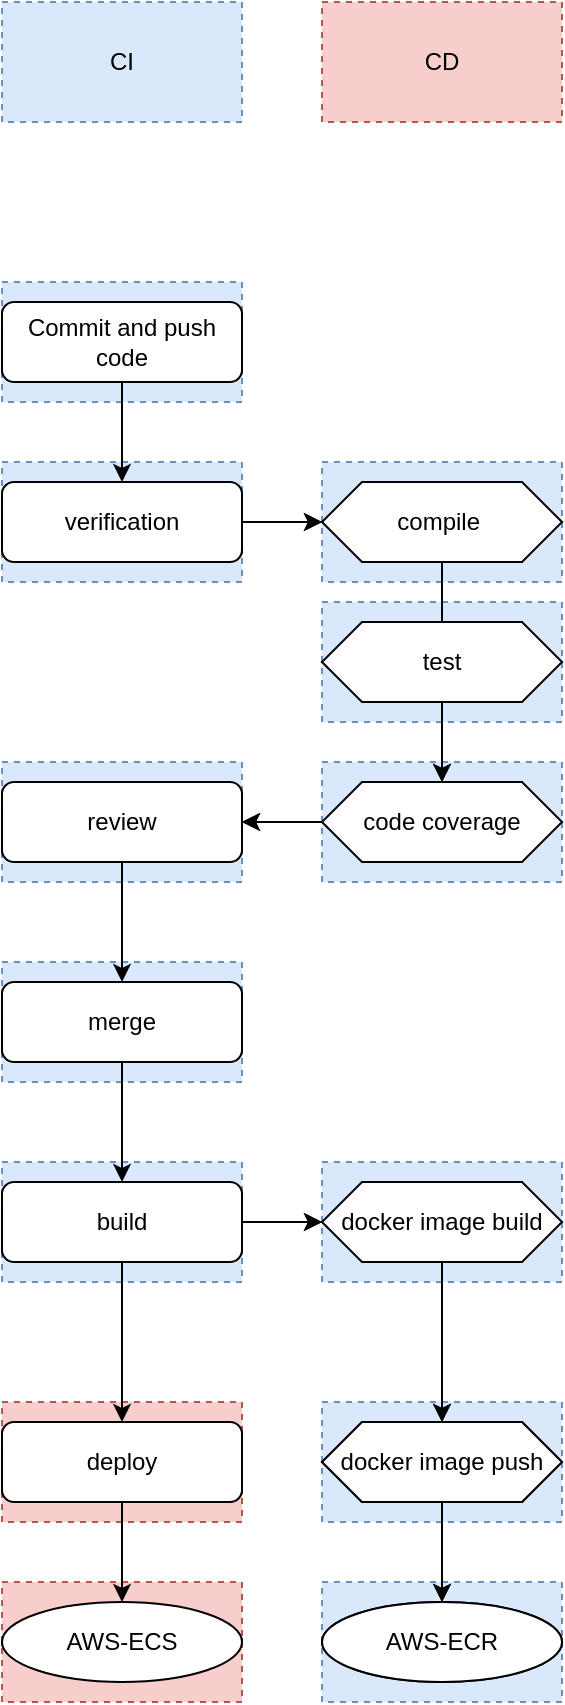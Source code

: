 <mxfile version="20.0.4" type="device"><diagram id="C5RBs43oDa-KdzZeNtuy" name="Page-1"><mxGraphModel dx="1163" dy="1808" grid="1" gridSize="10" guides="1" tooltips="1" connect="1" arrows="1" fold="1" page="1" pageScale="1" pageWidth="827" pageHeight="1169" math="0" shadow="0"><root><mxCell id="WIyWlLk6GJQsqaUBKTNV-0"/><mxCell id="WIyWlLk6GJQsqaUBKTNV-1" parent="WIyWlLk6GJQsqaUBKTNV-0"/><mxCell id="6w33RlRj6yiTwBS79d25-91" value="" style="rounded=0;whiteSpace=wrap;html=1;dashed=1;fillColor=#dae8fc;strokeColor=#6c8ebf;" vertex="1" parent="WIyWlLk6GJQsqaUBKTNV-1"><mxGeometry x="320" y="570" width="120" height="60" as="geometry"/></mxCell><mxCell id="6w33RlRj6yiTwBS79d25-90" value="" style="rounded=0;whiteSpace=wrap;html=1;dashed=1;fillColor=#dae8fc;strokeColor=#6c8ebf;" vertex="1" parent="WIyWlLk6GJQsqaUBKTNV-1"><mxGeometry x="320" y="480" width="120" height="60" as="geometry"/></mxCell><mxCell id="6w33RlRj6yiTwBS79d25-48" value="" style="rounded=0;whiteSpace=wrap;html=1;dashed=1;fillColor=#f8cecc;strokeColor=#b85450;" vertex="1" parent="WIyWlLk6GJQsqaUBKTNV-1"><mxGeometry x="160" y="570" width="120" height="60" as="geometry"/></mxCell><mxCell id="6w33RlRj6yiTwBS79d25-46" value="" style="rounded=0;whiteSpace=wrap;html=1;dashed=1;fillColor=#f8cecc;strokeColor=#b85450;" vertex="1" parent="WIyWlLk6GJQsqaUBKTNV-1"><mxGeometry x="160" y="480" width="120" height="60" as="geometry"/></mxCell><mxCell id="6w33RlRj6yiTwBS79d25-43" value="" style="rounded=0;whiteSpace=wrap;html=1;dashed=1;fillColor=#dae8fc;strokeColor=#6c8ebf;" vertex="1" parent="WIyWlLk6GJQsqaUBKTNV-1"><mxGeometry x="160" y="260" width="120" height="60" as="geometry"/></mxCell><mxCell id="6w33RlRj6yiTwBS79d25-42" value="" style="rounded=0;whiteSpace=wrap;html=1;dashed=1;fillColor=#dae8fc;strokeColor=#6c8ebf;" vertex="1" parent="WIyWlLk6GJQsqaUBKTNV-1"><mxGeometry x="160" y="160" width="120" height="60" as="geometry"/></mxCell><mxCell id="6w33RlRj6yiTwBS79d25-41" value="" style="rounded=0;whiteSpace=wrap;html=1;dashed=1;fillColor=#dae8fc;strokeColor=#6c8ebf;" vertex="1" parent="WIyWlLk6GJQsqaUBKTNV-1"><mxGeometry x="320" y="360" width="120" height="60" as="geometry"/></mxCell><mxCell id="6w33RlRj6yiTwBS79d25-40" value="" style="rounded=0;whiteSpace=wrap;html=1;dashed=1;fillColor=#dae8fc;strokeColor=#6c8ebf;" vertex="1" parent="WIyWlLk6GJQsqaUBKTNV-1"><mxGeometry x="160" y="360" width="120" height="60" as="geometry"/></mxCell><mxCell id="6w33RlRj6yiTwBS79d25-39" value="" style="rounded=0;whiteSpace=wrap;html=1;dashed=1;fillColor=#dae8fc;strokeColor=#6c8ebf;" vertex="1" parent="WIyWlLk6GJQsqaUBKTNV-1"><mxGeometry x="160" y="10" width="120" height="60" as="geometry"/></mxCell><mxCell id="6w33RlRj6yiTwBS79d25-38" value="" style="rounded=0;whiteSpace=wrap;html=1;dashed=1;fillColor=#dae8fc;strokeColor=#6c8ebf;" vertex="1" parent="WIyWlLk6GJQsqaUBKTNV-1"><mxGeometry x="160" y="-80" width="120" height="60" as="geometry"/></mxCell><mxCell id="6w33RlRj6yiTwBS79d25-37" value="" style="rounded=0;whiteSpace=wrap;html=1;dashed=1;fillColor=#dae8fc;strokeColor=#6c8ebf;" vertex="1" parent="WIyWlLk6GJQsqaUBKTNV-1"><mxGeometry x="320" y="160" width="120" height="60" as="geometry"/></mxCell><mxCell id="6w33RlRj6yiTwBS79d25-36" value="" style="rounded=0;whiteSpace=wrap;html=1;dashed=1;fillColor=#dae8fc;strokeColor=#6c8ebf;" vertex="1" parent="WIyWlLk6GJQsqaUBKTNV-1"><mxGeometry x="320" y="80" width="120" height="60" as="geometry"/></mxCell><mxCell id="6w33RlRj6yiTwBS79d25-35" value="" style="rounded=0;whiteSpace=wrap;html=1;dashed=1;fillColor=#dae8fc;strokeColor=#6c8ebf;" vertex="1" parent="WIyWlLk6GJQsqaUBKTNV-1"><mxGeometry x="320" y="10" width="120" height="60" as="geometry"/></mxCell><mxCell id="6w33RlRj6yiTwBS79d25-31" value="" style="edgeStyle=orthogonalEdgeStyle;rounded=0;orthogonalLoop=1;jettySize=auto;html=1;" edge="1" parent="WIyWlLk6GJQsqaUBKTNV-1" source="WIyWlLk6GJQsqaUBKTNV-3" target="6w33RlRj6yiTwBS79d25-30"><mxGeometry relative="1" as="geometry"/></mxCell><object label="Commit and push code" id="WIyWlLk6GJQsqaUBKTNV-3"><mxCell style="rounded=1;whiteSpace=wrap;html=1;fontSize=12;glass=0;strokeWidth=1;shadow=0;" parent="WIyWlLk6GJQsqaUBKTNV-1" vertex="1"><mxGeometry x="160" y="-70" width="120" height="40" as="geometry"/></mxCell></object><mxCell id="ipnMDGW4RU4f3SYI7y3F-10" value="" style="edgeStyle=orthogonalEdgeStyle;rounded=0;orthogonalLoop=1;jettySize=auto;html=1;" parent="WIyWlLk6GJQsqaUBKTNV-1" source="ipnMDGW4RU4f3SYI7y3F-0" target="ipnMDGW4RU4f3SYI7y3F-2" edge="1"><mxGeometry relative="1" as="geometry"/></mxCell><mxCell id="ipnMDGW4RU4f3SYI7y3F-0" value="review" style="rounded=1;whiteSpace=wrap;html=1;" parent="WIyWlLk6GJQsqaUBKTNV-1" vertex="1"><mxGeometry x="160" y="170" width="120" height="40" as="geometry"/></mxCell><mxCell id="6w33RlRj6yiTwBS79d25-13" value="" style="edgeStyle=orthogonalEdgeStyle;rounded=0;orthogonalLoop=1;jettySize=auto;html=1;" edge="1" parent="WIyWlLk6GJQsqaUBKTNV-1" source="ipnMDGW4RU4f3SYI7y3F-4" target="6w33RlRj6yiTwBS79d25-11"><mxGeometry relative="1" as="geometry"/></mxCell><mxCell id="ipnMDGW4RU4f3SYI7y3F-4" value="build" style="rounded=1;whiteSpace=wrap;html=1;" parent="WIyWlLk6GJQsqaUBKTNV-1" vertex="1"><mxGeometry x="160" y="370" width="120" height="40" as="geometry"/></mxCell><mxCell id="ipnMDGW4RU4f3SYI7y3F-6" value="deploy" style="rounded=1;whiteSpace=wrap;html=1;" parent="WIyWlLk6GJQsqaUBKTNV-1" vertex="1"><mxGeometry x="160" y="490" width="120" height="40" as="geometry"/></mxCell><mxCell id="ipnMDGW4RU4f3SYI7y3F-12" value="" style="edgeStyle=orthogonalEdgeStyle;rounded=0;orthogonalLoop=1;jettySize=auto;html=1;" parent="WIyWlLk6GJQsqaUBKTNV-1" source="ipnMDGW4RU4f3SYI7y3F-2" target="ipnMDGW4RU4f3SYI7y3F-4" edge="1"><mxGeometry relative="1" as="geometry"/></mxCell><mxCell id="ipnMDGW4RU4f3SYI7y3F-2" value="merge" style="rounded=1;whiteSpace=wrap;html=1;" parent="WIyWlLk6GJQsqaUBKTNV-1" vertex="1"><mxGeometry x="160" y="270" width="120" height="40" as="geometry"/></mxCell><mxCell id="6w33RlRj6yiTwBS79d25-14" value="" style="edgeStyle=orthogonalEdgeStyle;rounded=0;orthogonalLoop=1;jettySize=auto;html=1;" edge="1" parent="WIyWlLk6GJQsqaUBKTNV-1" source="6w33RlRj6yiTwBS79d25-11" target="6w33RlRj6yiTwBS79d25-12"><mxGeometry relative="1" as="geometry"/></mxCell><mxCell id="6w33RlRj6yiTwBS79d25-11" value="docker image build" style="shape=hexagon;perimeter=hexagonPerimeter2;whiteSpace=wrap;html=1;fixedSize=1;" vertex="1" parent="WIyWlLk6GJQsqaUBKTNV-1"><mxGeometry x="320" y="370" width="120" height="40" as="geometry"/></mxCell><mxCell id="6w33RlRj6yiTwBS79d25-12" value="docker image push" style="shape=hexagon;perimeter=hexagonPerimeter2;whiteSpace=wrap;html=1;fixedSize=1;" vertex="1" parent="WIyWlLk6GJQsqaUBKTNV-1"><mxGeometry x="320" y="490" width="120" height="40" as="geometry"/></mxCell><mxCell id="6w33RlRj6yiTwBS79d25-32" value="" style="edgeStyle=orthogonalEdgeStyle;rounded=0;orthogonalLoop=1;jettySize=auto;html=1;" edge="1" parent="WIyWlLk6GJQsqaUBKTNV-1" source="6w33RlRj6yiTwBS79d25-16" target="6w33RlRj6yiTwBS79d25-18"><mxGeometry relative="1" as="geometry"/></mxCell><mxCell id="6w33RlRj6yiTwBS79d25-16" value="compile&amp;nbsp;" style="shape=hexagon;perimeter=hexagonPerimeter2;whiteSpace=wrap;html=1;fixedSize=1;" vertex="1" parent="WIyWlLk6GJQsqaUBKTNV-1"><mxGeometry x="320" y="20" width="120" height="40" as="geometry"/></mxCell><mxCell id="6w33RlRj6yiTwBS79d25-23" value="" style="edgeStyle=orthogonalEdgeStyle;rounded=0;orthogonalLoop=1;jettySize=auto;html=1;" edge="1" parent="WIyWlLk6GJQsqaUBKTNV-1" source="6w33RlRj6yiTwBS79d25-17" target="6w33RlRj6yiTwBS79d25-18"><mxGeometry relative="1" as="geometry"/></mxCell><mxCell id="6w33RlRj6yiTwBS79d25-17" value="test" style="shape=hexagon;perimeter=hexagonPerimeter2;whiteSpace=wrap;html=1;fixedSize=1;" vertex="1" parent="WIyWlLk6GJQsqaUBKTNV-1"><mxGeometry x="320" y="90" width="120" height="40" as="geometry"/></mxCell><mxCell id="6w33RlRj6yiTwBS79d25-24" value="" style="edgeStyle=orthogonalEdgeStyle;rounded=0;orthogonalLoop=1;jettySize=auto;html=1;" edge="1" parent="WIyWlLk6GJQsqaUBKTNV-1" source="6w33RlRj6yiTwBS79d25-18" target="ipnMDGW4RU4f3SYI7y3F-0"><mxGeometry relative="1" as="geometry"/></mxCell><mxCell id="6w33RlRj6yiTwBS79d25-18" value="code coverage" style="shape=hexagon;perimeter=hexagonPerimeter2;whiteSpace=wrap;html=1;fixedSize=1;" vertex="1" parent="WIyWlLk6GJQsqaUBKTNV-1"><mxGeometry x="320" y="170" width="120" height="40" as="geometry"/></mxCell><mxCell id="6w33RlRj6yiTwBS79d25-21" value="AWS-ECR" style="ellipse;whiteSpace=wrap;html=1;" vertex="1" parent="WIyWlLk6GJQsqaUBKTNV-1"><mxGeometry x="320" y="580" width="120" height="40" as="geometry"/></mxCell><mxCell id="6w33RlRj6yiTwBS79d25-25" value="" style="endArrow=classic;html=1;rounded=0;exitX=0.5;exitY=1;exitDx=0;exitDy=0;" edge="1" parent="WIyWlLk6GJQsqaUBKTNV-1" source="6w33RlRj6yiTwBS79d25-12" target="6w33RlRj6yiTwBS79d25-21"><mxGeometry width="50" height="50" relative="1" as="geometry"><mxPoint x="390" y="350" as="sourcePoint"/><mxPoint x="440" y="300" as="targetPoint"/></mxGeometry></mxCell><mxCell id="6w33RlRj6yiTwBS79d25-26" value="AWS-ECS" style="ellipse;whiteSpace=wrap;html=1;" vertex="1" parent="WIyWlLk6GJQsqaUBKTNV-1"><mxGeometry x="160" y="580" width="120" height="40" as="geometry"/></mxCell><mxCell id="6w33RlRj6yiTwBS79d25-27" value="" style="endArrow=classic;html=1;rounded=0;entryX=0.5;entryY=0;entryDx=0;entryDy=0;exitX=0.5;exitY=1;exitDx=0;exitDy=0;" edge="1" parent="WIyWlLk6GJQsqaUBKTNV-1" source="ipnMDGW4RU4f3SYI7y3F-6" target="6w33RlRj6yiTwBS79d25-26"><mxGeometry width="50" height="50" relative="1" as="geometry"><mxPoint x="390" y="450" as="sourcePoint"/><mxPoint x="440" y="400" as="targetPoint"/></mxGeometry></mxCell><mxCell id="6w33RlRj6yiTwBS79d25-28" value="" style="endArrow=classic;html=1;rounded=0;entryX=0.5;entryY=0;entryDx=0;entryDy=0;exitX=0.5;exitY=1;exitDx=0;exitDy=0;" edge="1" parent="WIyWlLk6GJQsqaUBKTNV-1" source="ipnMDGW4RU4f3SYI7y3F-4" target="ipnMDGW4RU4f3SYI7y3F-6"><mxGeometry width="50" height="50" relative="1" as="geometry"><mxPoint x="390" y="450" as="sourcePoint"/><mxPoint x="440" y="400" as="targetPoint"/></mxGeometry></mxCell><mxCell id="6w33RlRj6yiTwBS79d25-33" value="" style="edgeStyle=orthogonalEdgeStyle;rounded=0;orthogonalLoop=1;jettySize=auto;html=1;" edge="1" parent="WIyWlLk6GJQsqaUBKTNV-1" source="6w33RlRj6yiTwBS79d25-30" target="6w33RlRj6yiTwBS79d25-16"><mxGeometry relative="1" as="geometry"/></mxCell><mxCell id="6w33RlRj6yiTwBS79d25-30" value="verification" style="rounded=1;whiteSpace=wrap;html=1;" vertex="1" parent="WIyWlLk6GJQsqaUBKTNV-1"><mxGeometry x="160" y="20" width="120" height="40" as="geometry"/></mxCell><mxCell id="6w33RlRj6yiTwBS79d25-44" value="CI" style="rounded=0;whiteSpace=wrap;html=1;dashed=1;fillColor=#dae8fc;strokeColor=#6c8ebf;" vertex="1" parent="WIyWlLk6GJQsqaUBKTNV-1"><mxGeometry x="160" y="-220" width="120" height="60" as="geometry"/></mxCell><mxCell id="6w33RlRj6yiTwBS79d25-45" value="CD" style="rounded=0;whiteSpace=wrap;html=1;dashed=1;fillColor=#f8cecc;strokeColor=#b85450;" vertex="1" parent="WIyWlLk6GJQsqaUBKTNV-1"><mxGeometry x="320" y="-220" width="120" height="60" as="geometry"/></mxCell><mxCell id="6w33RlRj6yiTwBS79d25-51" value="" style="rounded=0;whiteSpace=wrap;html=1;dashed=1;fillColor=#f8cecc;strokeColor=#b85450;" vertex="1" parent="WIyWlLk6GJQsqaUBKTNV-1"><mxGeometry x="160" y="570" width="120" height="60" as="geometry"/></mxCell><mxCell id="6w33RlRj6yiTwBS79d25-52" value="" style="rounded=0;whiteSpace=wrap;html=1;dashed=1;fillColor=#f8cecc;strokeColor=#b85450;" vertex="1" parent="WIyWlLk6GJQsqaUBKTNV-1"><mxGeometry x="160" y="480" width="120" height="60" as="geometry"/></mxCell><mxCell id="6w33RlRj6yiTwBS79d25-54" value="" style="rounded=0;whiteSpace=wrap;html=1;dashed=1;fillColor=#dae8fc;strokeColor=#6c8ebf;" vertex="1" parent="WIyWlLk6GJQsqaUBKTNV-1"><mxGeometry x="160" y="260" width="120" height="60" as="geometry"/></mxCell><mxCell id="6w33RlRj6yiTwBS79d25-55" value="" style="rounded=0;whiteSpace=wrap;html=1;dashed=1;fillColor=#dae8fc;strokeColor=#6c8ebf;" vertex="1" parent="WIyWlLk6GJQsqaUBKTNV-1"><mxGeometry x="160" y="160" width="120" height="60" as="geometry"/></mxCell><mxCell id="6w33RlRj6yiTwBS79d25-56" value="" style="rounded=0;whiteSpace=wrap;html=1;dashed=1;fillColor=#dae8fc;strokeColor=#6c8ebf;" vertex="1" parent="WIyWlLk6GJQsqaUBKTNV-1"><mxGeometry x="320" y="360" width="120" height="60" as="geometry"/></mxCell><mxCell id="6w33RlRj6yiTwBS79d25-57" value="" style="rounded=0;whiteSpace=wrap;html=1;dashed=1;fillColor=#dae8fc;strokeColor=#6c8ebf;" vertex="1" parent="WIyWlLk6GJQsqaUBKTNV-1"><mxGeometry x="160" y="360" width="120" height="60" as="geometry"/></mxCell><mxCell id="6w33RlRj6yiTwBS79d25-58" value="" style="rounded=0;whiteSpace=wrap;html=1;dashed=1;fillColor=#dae8fc;strokeColor=#6c8ebf;" vertex="1" parent="WIyWlLk6GJQsqaUBKTNV-1"><mxGeometry x="160" y="10" width="120" height="60" as="geometry"/></mxCell><mxCell id="6w33RlRj6yiTwBS79d25-59" value="" style="rounded=0;whiteSpace=wrap;html=1;dashed=1;fillColor=#dae8fc;strokeColor=#6c8ebf;" vertex="1" parent="WIyWlLk6GJQsqaUBKTNV-1"><mxGeometry x="160" y="-80" width="120" height="60" as="geometry"/></mxCell><mxCell id="6w33RlRj6yiTwBS79d25-60" value="" style="rounded=0;whiteSpace=wrap;html=1;dashed=1;fillColor=#dae8fc;strokeColor=#6c8ebf;" vertex="1" parent="WIyWlLk6GJQsqaUBKTNV-1"><mxGeometry x="320" y="160" width="120" height="60" as="geometry"/></mxCell><mxCell id="6w33RlRj6yiTwBS79d25-61" value="" style="rounded=0;whiteSpace=wrap;html=1;dashed=1;fillColor=#dae8fc;strokeColor=#6c8ebf;" vertex="1" parent="WIyWlLk6GJQsqaUBKTNV-1"><mxGeometry x="320" y="80" width="120" height="60" as="geometry"/></mxCell><mxCell id="6w33RlRj6yiTwBS79d25-62" value="" style="rounded=0;whiteSpace=wrap;html=1;dashed=1;fillColor=#dae8fc;strokeColor=#6c8ebf;" vertex="1" parent="WIyWlLk6GJQsqaUBKTNV-1"><mxGeometry x="320" y="10" width="120" height="60" as="geometry"/></mxCell><mxCell id="6w33RlRj6yiTwBS79d25-63" value="" style="edgeStyle=orthogonalEdgeStyle;rounded=0;orthogonalLoop=1;jettySize=auto;html=1;" edge="1" parent="WIyWlLk6GJQsqaUBKTNV-1" source="6w33RlRj6yiTwBS79d25-64" target="6w33RlRj6yiTwBS79d25-87"><mxGeometry relative="1" as="geometry"/></mxCell><object label="Commit and push code" id="6w33RlRj6yiTwBS79d25-64"><mxCell style="rounded=1;whiteSpace=wrap;html=1;fontSize=12;glass=0;strokeWidth=1;shadow=0;" vertex="1" parent="WIyWlLk6GJQsqaUBKTNV-1"><mxGeometry x="160" y="-70" width="120" height="40" as="geometry"/></mxCell></object><mxCell id="6w33RlRj6yiTwBS79d25-65" value="" style="edgeStyle=orthogonalEdgeStyle;rounded=0;orthogonalLoop=1;jettySize=auto;html=1;" edge="1" parent="WIyWlLk6GJQsqaUBKTNV-1" source="6w33RlRj6yiTwBS79d25-66" target="6w33RlRj6yiTwBS79d25-71"><mxGeometry relative="1" as="geometry"/></mxCell><mxCell id="6w33RlRj6yiTwBS79d25-66" value="review" style="rounded=1;whiteSpace=wrap;html=1;" vertex="1" parent="WIyWlLk6GJQsqaUBKTNV-1"><mxGeometry x="160" y="170" width="120" height="40" as="geometry"/></mxCell><mxCell id="6w33RlRj6yiTwBS79d25-67" value="" style="edgeStyle=orthogonalEdgeStyle;rounded=0;orthogonalLoop=1;jettySize=auto;html=1;" edge="1" parent="WIyWlLk6GJQsqaUBKTNV-1" source="6w33RlRj6yiTwBS79d25-68" target="6w33RlRj6yiTwBS79d25-73"><mxGeometry relative="1" as="geometry"/></mxCell><mxCell id="6w33RlRj6yiTwBS79d25-68" value="build" style="rounded=1;whiteSpace=wrap;html=1;" vertex="1" parent="WIyWlLk6GJQsqaUBKTNV-1"><mxGeometry x="160" y="370" width="120" height="40" as="geometry"/></mxCell><mxCell id="6w33RlRj6yiTwBS79d25-69" value="deploy" style="rounded=1;whiteSpace=wrap;html=1;" vertex="1" parent="WIyWlLk6GJQsqaUBKTNV-1"><mxGeometry x="160" y="490" width="120" height="40" as="geometry"/></mxCell><mxCell id="6w33RlRj6yiTwBS79d25-70" value="" style="edgeStyle=orthogonalEdgeStyle;rounded=0;orthogonalLoop=1;jettySize=auto;html=1;" edge="1" parent="WIyWlLk6GJQsqaUBKTNV-1" source="6w33RlRj6yiTwBS79d25-71" target="6w33RlRj6yiTwBS79d25-68"><mxGeometry relative="1" as="geometry"/></mxCell><mxCell id="6w33RlRj6yiTwBS79d25-71" value="merge" style="rounded=1;whiteSpace=wrap;html=1;" vertex="1" parent="WIyWlLk6GJQsqaUBKTNV-1"><mxGeometry x="160" y="270" width="120" height="40" as="geometry"/></mxCell><mxCell id="6w33RlRj6yiTwBS79d25-72" value="" style="edgeStyle=orthogonalEdgeStyle;rounded=0;orthogonalLoop=1;jettySize=auto;html=1;" edge="1" parent="WIyWlLk6GJQsqaUBKTNV-1" source="6w33RlRj6yiTwBS79d25-73" target="6w33RlRj6yiTwBS79d25-74"><mxGeometry relative="1" as="geometry"/></mxCell><mxCell id="6w33RlRj6yiTwBS79d25-73" value="docker image build" style="shape=hexagon;perimeter=hexagonPerimeter2;whiteSpace=wrap;html=1;fixedSize=1;" vertex="1" parent="WIyWlLk6GJQsqaUBKTNV-1"><mxGeometry x="320" y="370" width="120" height="40" as="geometry"/></mxCell><mxCell id="6w33RlRj6yiTwBS79d25-74" value="docker image push" style="shape=hexagon;perimeter=hexagonPerimeter2;whiteSpace=wrap;html=1;fixedSize=1;" vertex="1" parent="WIyWlLk6GJQsqaUBKTNV-1"><mxGeometry x="320" y="490" width="120" height="40" as="geometry"/></mxCell><mxCell id="6w33RlRj6yiTwBS79d25-75" value="" style="edgeStyle=orthogonalEdgeStyle;rounded=0;orthogonalLoop=1;jettySize=auto;html=1;" edge="1" parent="WIyWlLk6GJQsqaUBKTNV-1" source="6w33RlRj6yiTwBS79d25-76" target="6w33RlRj6yiTwBS79d25-80"><mxGeometry relative="1" as="geometry"/></mxCell><mxCell id="6w33RlRj6yiTwBS79d25-76" value="compile&amp;nbsp;" style="shape=hexagon;perimeter=hexagonPerimeter2;whiteSpace=wrap;html=1;fixedSize=1;" vertex="1" parent="WIyWlLk6GJQsqaUBKTNV-1"><mxGeometry x="320" y="20" width="120" height="40" as="geometry"/></mxCell><mxCell id="6w33RlRj6yiTwBS79d25-77" value="" style="edgeStyle=orthogonalEdgeStyle;rounded=0;orthogonalLoop=1;jettySize=auto;html=1;" edge="1" parent="WIyWlLk6GJQsqaUBKTNV-1" source="6w33RlRj6yiTwBS79d25-78" target="6w33RlRj6yiTwBS79d25-80"><mxGeometry relative="1" as="geometry"/></mxCell><mxCell id="6w33RlRj6yiTwBS79d25-78" value="test" style="shape=hexagon;perimeter=hexagonPerimeter2;whiteSpace=wrap;html=1;fixedSize=1;" vertex="1" parent="WIyWlLk6GJQsqaUBKTNV-1"><mxGeometry x="320" y="90" width="120" height="40" as="geometry"/></mxCell><mxCell id="6w33RlRj6yiTwBS79d25-79" value="" style="edgeStyle=orthogonalEdgeStyle;rounded=0;orthogonalLoop=1;jettySize=auto;html=1;" edge="1" parent="WIyWlLk6GJQsqaUBKTNV-1" source="6w33RlRj6yiTwBS79d25-80" target="6w33RlRj6yiTwBS79d25-66"><mxGeometry relative="1" as="geometry"/></mxCell><mxCell id="6w33RlRj6yiTwBS79d25-80" value="code coverage" style="shape=hexagon;perimeter=hexagonPerimeter2;whiteSpace=wrap;html=1;fixedSize=1;" vertex="1" parent="WIyWlLk6GJQsqaUBKTNV-1"><mxGeometry x="320" y="170" width="120" height="40" as="geometry"/></mxCell><mxCell id="6w33RlRj6yiTwBS79d25-81" value="AWS-ECR" style="ellipse;whiteSpace=wrap;html=1;" vertex="1" parent="WIyWlLk6GJQsqaUBKTNV-1"><mxGeometry x="320" y="580" width="120" height="40" as="geometry"/></mxCell><mxCell id="6w33RlRj6yiTwBS79d25-82" value="" style="endArrow=classic;html=1;rounded=0;exitX=0.5;exitY=1;exitDx=0;exitDy=0;" edge="1" parent="WIyWlLk6GJQsqaUBKTNV-1" source="6w33RlRj6yiTwBS79d25-74" target="6w33RlRj6yiTwBS79d25-81"><mxGeometry width="50" height="50" relative="1" as="geometry"><mxPoint x="390" y="350" as="sourcePoint"/><mxPoint x="440" y="300" as="targetPoint"/></mxGeometry></mxCell><mxCell id="6w33RlRj6yiTwBS79d25-83" value="AWS-ECS" style="ellipse;whiteSpace=wrap;html=1;" vertex="1" parent="WIyWlLk6GJQsqaUBKTNV-1"><mxGeometry x="160" y="580" width="120" height="40" as="geometry"/></mxCell><mxCell id="6w33RlRj6yiTwBS79d25-84" value="" style="endArrow=classic;html=1;rounded=0;entryX=0.5;entryY=0;entryDx=0;entryDy=0;exitX=0.5;exitY=1;exitDx=0;exitDy=0;" edge="1" parent="WIyWlLk6GJQsqaUBKTNV-1" source="6w33RlRj6yiTwBS79d25-69" target="6w33RlRj6yiTwBS79d25-83"><mxGeometry width="50" height="50" relative="1" as="geometry"><mxPoint x="390" y="450" as="sourcePoint"/><mxPoint x="440" y="400" as="targetPoint"/></mxGeometry></mxCell><mxCell id="6w33RlRj6yiTwBS79d25-85" value="" style="endArrow=classic;html=1;rounded=0;entryX=0.5;entryY=0;entryDx=0;entryDy=0;exitX=0.5;exitY=1;exitDx=0;exitDy=0;" edge="1" parent="WIyWlLk6GJQsqaUBKTNV-1" source="6w33RlRj6yiTwBS79d25-68" target="6w33RlRj6yiTwBS79d25-69"><mxGeometry width="50" height="50" relative="1" as="geometry"><mxPoint x="390" y="450" as="sourcePoint"/><mxPoint x="440" y="400" as="targetPoint"/></mxGeometry></mxCell><mxCell id="6w33RlRj6yiTwBS79d25-86" value="" style="edgeStyle=orthogonalEdgeStyle;rounded=0;orthogonalLoop=1;jettySize=auto;html=1;" edge="1" parent="WIyWlLk6GJQsqaUBKTNV-1" source="6w33RlRj6yiTwBS79d25-87" target="6w33RlRj6yiTwBS79d25-76"><mxGeometry relative="1" as="geometry"/></mxCell><mxCell id="6w33RlRj6yiTwBS79d25-87" value="verification" style="rounded=1;whiteSpace=wrap;html=1;" vertex="1" parent="WIyWlLk6GJQsqaUBKTNV-1"><mxGeometry x="160" y="20" width="120" height="40" as="geometry"/></mxCell><mxCell id="6w33RlRj6yiTwBS79d25-88" value="CI" style="rounded=0;whiteSpace=wrap;html=1;dashed=1;fillColor=#dae8fc;strokeColor=#6c8ebf;" vertex="1" parent="WIyWlLk6GJQsqaUBKTNV-1"><mxGeometry x="160" y="-220" width="120" height="60" as="geometry"/></mxCell><mxCell id="6w33RlRj6yiTwBS79d25-89" value="CD" style="rounded=0;whiteSpace=wrap;html=1;dashed=1;fillColor=#f8cecc;strokeColor=#b85450;" vertex="1" parent="WIyWlLk6GJQsqaUBKTNV-1"><mxGeometry x="320" y="-220" width="120" height="60" as="geometry"/></mxCell></root></mxGraphModel></diagram></mxfile>
